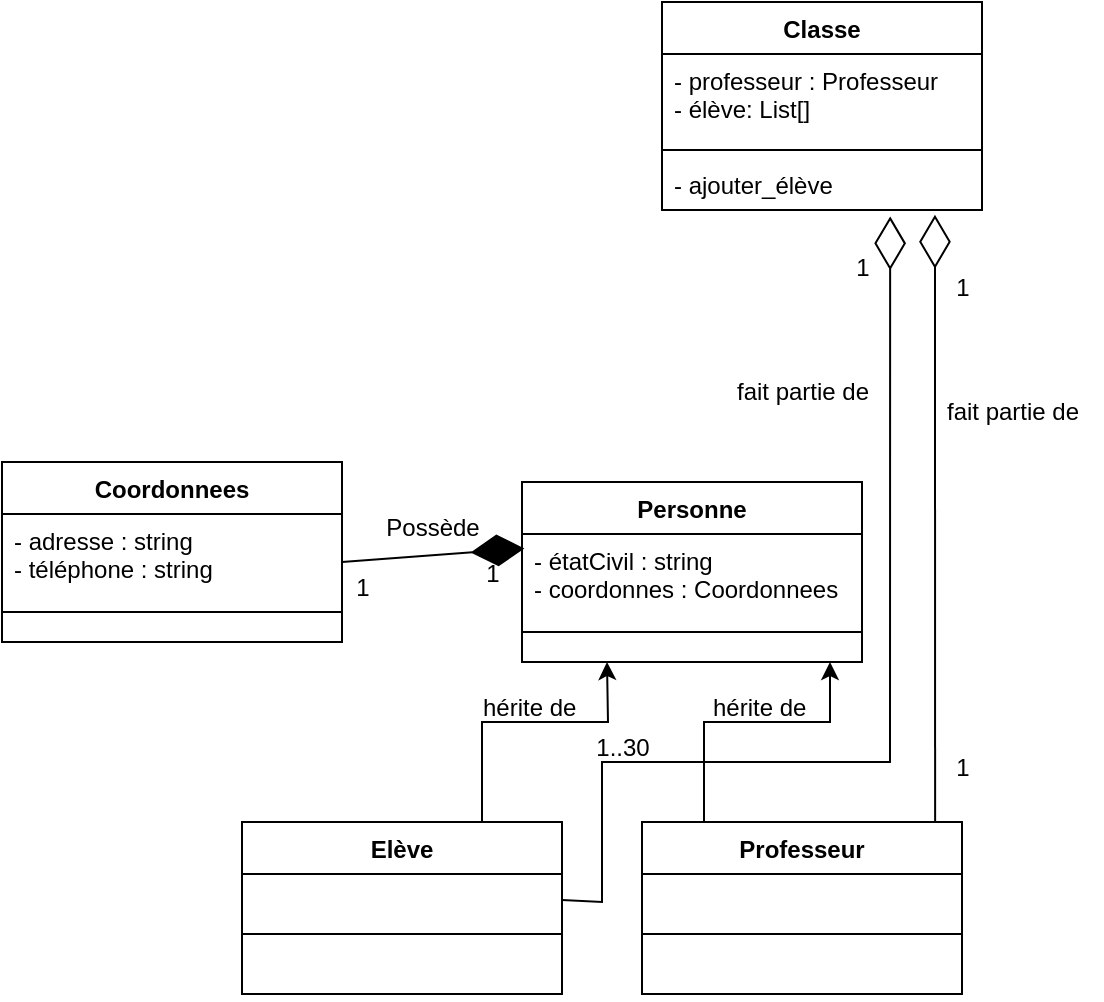 <mxfile version="25.0.1">
  <diagram name="Page-1" id="AQf9xO3hq_OsYJbuGXXX">
    <mxGraphModel dx="332" dy="773" grid="1" gridSize="10" guides="1" tooltips="1" connect="1" arrows="1" fold="1" page="1" pageScale="1" pageWidth="827" pageHeight="1169" math="0" shadow="0">
      <root>
        <mxCell id="0" />
        <mxCell id="1" parent="0" />
        <mxCell id="WSy6PPinbk_kBqXWgvSq-1" value="Personne" style="swimlane;fontStyle=1;align=center;verticalAlign=top;childLayout=stackLayout;horizontal=1;startSize=26;horizontalStack=0;resizeParent=1;resizeParentMax=0;resizeLast=0;collapsible=1;marginBottom=0;whiteSpace=wrap;html=1;" vertex="1" parent="1">
          <mxGeometry x="260" y="280" width="170" height="90" as="geometry" />
        </mxCell>
        <mxCell id="WSy6PPinbk_kBqXWgvSq-2" value="- étatCivil : string&lt;div&gt;- coordonnes : Coordonnees&lt;/div&gt;&lt;div&gt;&lt;br&gt;&lt;/div&gt;" style="text;strokeColor=none;fillColor=none;align=left;verticalAlign=top;spacingLeft=4;spacingRight=4;overflow=hidden;rotatable=0;points=[[0,0.5],[1,0.5]];portConstraint=eastwest;whiteSpace=wrap;html=1;" vertex="1" parent="WSy6PPinbk_kBqXWgvSq-1">
          <mxGeometry y="26" width="170" height="34" as="geometry" />
        </mxCell>
        <mxCell id="WSy6PPinbk_kBqXWgvSq-3" value="" style="line;strokeWidth=1;fillColor=none;align=left;verticalAlign=middle;spacingTop=-1;spacingLeft=3;spacingRight=3;rotatable=0;labelPosition=right;points=[];portConstraint=eastwest;strokeColor=inherit;" vertex="1" parent="WSy6PPinbk_kBqXWgvSq-1">
          <mxGeometry y="60" width="170" height="30" as="geometry" />
        </mxCell>
        <mxCell id="WSy6PPinbk_kBqXWgvSq-5" value="Coordonnees" style="swimlane;fontStyle=1;align=center;verticalAlign=top;childLayout=stackLayout;horizontal=1;startSize=26;horizontalStack=0;resizeParent=1;resizeParentMax=0;resizeLast=0;collapsible=1;marginBottom=0;whiteSpace=wrap;html=1;" vertex="1" parent="1">
          <mxGeometry y="270" width="170" height="90" as="geometry" />
        </mxCell>
        <mxCell id="WSy6PPinbk_kBqXWgvSq-6" value="- adresse : string&lt;div&gt;- téléphone : string&lt;/div&gt;&lt;div&gt;&lt;br&gt;&lt;/div&gt;" style="text;strokeColor=none;fillColor=none;align=left;verticalAlign=top;spacingLeft=4;spacingRight=4;overflow=hidden;rotatable=0;points=[[0,0.5],[1,0.5]];portConstraint=eastwest;whiteSpace=wrap;html=1;" vertex="1" parent="WSy6PPinbk_kBqXWgvSq-5">
          <mxGeometry y="26" width="170" height="34" as="geometry" />
        </mxCell>
        <mxCell id="WSy6PPinbk_kBqXWgvSq-7" value="" style="line;strokeWidth=1;fillColor=none;align=left;verticalAlign=middle;spacingTop=-1;spacingLeft=3;spacingRight=3;rotatable=0;labelPosition=right;points=[];portConstraint=eastwest;strokeColor=inherit;" vertex="1" parent="WSy6PPinbk_kBqXWgvSq-5">
          <mxGeometry y="60" width="170" height="30" as="geometry" />
        </mxCell>
        <mxCell id="WSy6PPinbk_kBqXWgvSq-21" value="Classe" style="swimlane;fontStyle=1;align=center;verticalAlign=top;childLayout=stackLayout;horizontal=1;startSize=26;horizontalStack=0;resizeParent=1;resizeParentMax=0;resizeLast=0;collapsible=1;marginBottom=0;whiteSpace=wrap;html=1;" vertex="1" parent="1">
          <mxGeometry x="330" y="40" width="160" height="104" as="geometry" />
        </mxCell>
        <mxCell id="WSy6PPinbk_kBqXWgvSq-22" value="- professeur : Professeur&lt;div&gt;- élève: List[]&lt;/div&gt;" style="text;strokeColor=none;fillColor=none;align=left;verticalAlign=top;spacingLeft=4;spacingRight=4;overflow=hidden;rotatable=0;points=[[0,0.5],[1,0.5]];portConstraint=eastwest;whiteSpace=wrap;html=1;" vertex="1" parent="WSy6PPinbk_kBqXWgvSq-21">
          <mxGeometry y="26" width="160" height="44" as="geometry" />
        </mxCell>
        <mxCell id="WSy6PPinbk_kBqXWgvSq-23" value="" style="line;strokeWidth=1;fillColor=none;align=left;verticalAlign=middle;spacingTop=-1;spacingLeft=3;spacingRight=3;rotatable=0;labelPosition=right;points=[];portConstraint=eastwest;strokeColor=inherit;" vertex="1" parent="WSy6PPinbk_kBqXWgvSq-21">
          <mxGeometry y="70" width="160" height="8" as="geometry" />
        </mxCell>
        <mxCell id="WSy6PPinbk_kBqXWgvSq-24" value="- ajouter_élève" style="text;strokeColor=none;fillColor=none;align=left;verticalAlign=top;spacingLeft=4;spacingRight=4;overflow=hidden;rotatable=0;points=[[0,0.5],[1,0.5]];portConstraint=eastwest;whiteSpace=wrap;html=1;" vertex="1" parent="WSy6PPinbk_kBqXWgvSq-21">
          <mxGeometry y="78" width="160" height="26" as="geometry" />
        </mxCell>
        <mxCell id="WSy6PPinbk_kBqXWgvSq-25" value="Elève" style="swimlane;fontStyle=1;align=center;verticalAlign=top;childLayout=stackLayout;horizontal=1;startSize=26;horizontalStack=0;resizeParent=1;resizeParentMax=0;resizeLast=0;collapsible=1;marginBottom=0;whiteSpace=wrap;html=1;" vertex="1" parent="1">
          <mxGeometry x="120" y="450" width="160" height="86" as="geometry" />
        </mxCell>
        <mxCell id="WSy6PPinbk_kBqXWgvSq-26" value="&lt;div&gt;&lt;br&gt;&lt;/div&gt;&lt;div&gt;&lt;br&gt;&lt;/div&gt;" style="text;strokeColor=none;fillColor=none;align=left;verticalAlign=top;spacingLeft=4;spacingRight=4;overflow=hidden;rotatable=0;points=[[0,0.5],[1,0.5]];portConstraint=eastwest;whiteSpace=wrap;html=1;" vertex="1" parent="WSy6PPinbk_kBqXWgvSq-25">
          <mxGeometry y="26" width="160" height="26" as="geometry" />
        </mxCell>
        <mxCell id="WSy6PPinbk_kBqXWgvSq-27" value="" style="line;strokeWidth=1;fillColor=none;align=left;verticalAlign=middle;spacingTop=-1;spacingLeft=3;spacingRight=3;rotatable=0;labelPosition=right;points=[];portConstraint=eastwest;strokeColor=inherit;" vertex="1" parent="WSy6PPinbk_kBqXWgvSq-25">
          <mxGeometry y="52" width="160" height="8" as="geometry" />
        </mxCell>
        <mxCell id="WSy6PPinbk_kBqXWgvSq-28" value="&lt;div&gt;&lt;br&gt;&lt;/div&gt;&lt;div&gt;&lt;br&gt;&lt;/div&gt;" style="text;strokeColor=none;fillColor=none;align=left;verticalAlign=top;spacingLeft=4;spacingRight=4;overflow=hidden;rotatable=0;points=[[0,0.5],[1,0.5]];portConstraint=eastwest;whiteSpace=wrap;html=1;" vertex="1" parent="WSy6PPinbk_kBqXWgvSq-25">
          <mxGeometry y="60" width="160" height="26" as="geometry" />
        </mxCell>
        <mxCell id="WSy6PPinbk_kBqXWgvSq-29" value="Professeur" style="swimlane;fontStyle=1;align=center;verticalAlign=top;childLayout=stackLayout;horizontal=1;startSize=26;horizontalStack=0;resizeParent=1;resizeParentMax=0;resizeLast=0;collapsible=1;marginBottom=0;whiteSpace=wrap;html=1;" vertex="1" parent="1">
          <mxGeometry x="320" y="450" width="160" height="86" as="geometry" />
        </mxCell>
        <mxCell id="WSy6PPinbk_kBqXWgvSq-30" value="&lt;div&gt;&lt;br&gt;&lt;/div&gt;&lt;div&gt;&lt;br&gt;&lt;/div&gt;" style="text;strokeColor=none;fillColor=none;align=left;verticalAlign=top;spacingLeft=4;spacingRight=4;overflow=hidden;rotatable=0;points=[[0,0.5],[1,0.5]];portConstraint=eastwest;whiteSpace=wrap;html=1;" vertex="1" parent="WSy6PPinbk_kBqXWgvSq-29">
          <mxGeometry y="26" width="160" height="26" as="geometry" />
        </mxCell>
        <mxCell id="WSy6PPinbk_kBqXWgvSq-31" value="" style="line;strokeWidth=1;fillColor=none;align=left;verticalAlign=middle;spacingTop=-1;spacingLeft=3;spacingRight=3;rotatable=0;labelPosition=right;points=[];portConstraint=eastwest;strokeColor=inherit;" vertex="1" parent="WSy6PPinbk_kBqXWgvSq-29">
          <mxGeometry y="52" width="160" height="8" as="geometry" />
        </mxCell>
        <mxCell id="WSy6PPinbk_kBqXWgvSq-32" value="&lt;div&gt;&lt;br&gt;&lt;/div&gt;&lt;div&gt;&lt;br&gt;&lt;/div&gt;" style="text;strokeColor=none;fillColor=none;align=left;verticalAlign=top;spacingLeft=4;spacingRight=4;overflow=hidden;rotatable=0;points=[[0,0.5],[1,0.5]];portConstraint=eastwest;whiteSpace=wrap;html=1;" vertex="1" parent="WSy6PPinbk_kBqXWgvSq-29">
          <mxGeometry y="60" width="160" height="26" as="geometry" />
        </mxCell>
        <mxCell id="WSy6PPinbk_kBqXWgvSq-33" value="" style="endArrow=diamondThin;endFill=1;endSize=24;html=1;rounded=0;entryX=0.007;entryY=0.212;entryDx=0;entryDy=0;entryPerimeter=0;" edge="1" parent="1" target="WSy6PPinbk_kBqXWgvSq-2">
          <mxGeometry width="160" relative="1" as="geometry">
            <mxPoint x="170" y="320" as="sourcePoint" />
            <mxPoint x="280" y="320" as="targetPoint" />
          </mxGeometry>
        </mxCell>
        <mxCell id="WSy6PPinbk_kBqXWgvSq-34" value="Possède" style="text;html=1;align=center;verticalAlign=middle;resizable=0;points=[];autosize=1;strokeColor=none;fillColor=none;" vertex="1" parent="1">
          <mxGeometry x="180" y="288" width="70" height="30" as="geometry" />
        </mxCell>
        <mxCell id="WSy6PPinbk_kBqXWgvSq-35" value="1" style="text;html=1;align=center;verticalAlign=middle;resizable=0;points=[];autosize=1;strokeColor=none;fillColor=none;" vertex="1" parent="1">
          <mxGeometry x="165" y="318" width="30" height="30" as="geometry" />
        </mxCell>
        <mxCell id="WSy6PPinbk_kBqXWgvSq-36" value="1&lt;div&gt;&lt;br&gt;&lt;/div&gt;" style="text;html=1;align=center;verticalAlign=middle;resizable=0;points=[];autosize=1;strokeColor=none;fillColor=none;" vertex="1" parent="1">
          <mxGeometry x="230" y="313" width="30" height="40" as="geometry" />
        </mxCell>
        <mxCell id="WSy6PPinbk_kBqXWgvSq-37" value="" style="endArrow=diamondThin;endFill=0;endSize=24;html=1;rounded=0;entryX=0.853;entryY=1.092;entryDx=0;entryDy=0;entryPerimeter=0;exitX=0.916;exitY=0;exitDx=0;exitDy=0;exitPerimeter=0;" edge="1" parent="1" source="WSy6PPinbk_kBqXWgvSq-29" target="WSy6PPinbk_kBqXWgvSq-24">
          <mxGeometry width="160" relative="1" as="geometry">
            <mxPoint x="240" y="450" as="sourcePoint" />
            <mxPoint x="400" y="450" as="targetPoint" />
          </mxGeometry>
        </mxCell>
        <mxCell id="WSy6PPinbk_kBqXWgvSq-38" value="" style="endArrow=diamondThin;endFill=0;endSize=24;html=1;rounded=0;entryX=0.713;entryY=1.123;entryDx=0;entryDy=0;entryPerimeter=0;exitX=1;exitY=0.5;exitDx=0;exitDy=0;" edge="1" parent="1" source="WSy6PPinbk_kBqXWgvSq-26" target="WSy6PPinbk_kBqXWgvSq-24">
          <mxGeometry width="160" relative="1" as="geometry">
            <mxPoint x="300" y="420" as="sourcePoint" />
            <mxPoint x="476" y="156" as="targetPoint" />
            <Array as="points">
              <mxPoint x="300" y="490" />
              <mxPoint x="300" y="420" />
              <mxPoint x="444" y="420" />
            </Array>
          </mxGeometry>
        </mxCell>
        <mxCell id="WSy6PPinbk_kBqXWgvSq-39" value="1..30" style="text;html=1;align=center;verticalAlign=middle;resizable=0;points=[];autosize=1;strokeColor=none;fillColor=none;" vertex="1" parent="1">
          <mxGeometry x="285" y="398" width="50" height="30" as="geometry" />
        </mxCell>
        <mxCell id="WSy6PPinbk_kBqXWgvSq-40" value="1" style="text;html=1;align=center;verticalAlign=middle;resizable=0;points=[];autosize=1;strokeColor=none;fillColor=none;" vertex="1" parent="1">
          <mxGeometry x="415" y="158" width="30" height="30" as="geometry" />
        </mxCell>
        <mxCell id="WSy6PPinbk_kBqXWgvSq-41" value="1" style="text;html=1;align=center;verticalAlign=middle;resizable=0;points=[];autosize=1;strokeColor=none;fillColor=none;" vertex="1" parent="1">
          <mxGeometry x="465" y="168" width="30" height="30" as="geometry" />
        </mxCell>
        <mxCell id="WSy6PPinbk_kBqXWgvSq-42" value="1" style="text;html=1;align=center;verticalAlign=middle;resizable=0;points=[];autosize=1;strokeColor=none;fillColor=none;" vertex="1" parent="1">
          <mxGeometry x="465" y="408" width="30" height="30" as="geometry" />
        </mxCell>
        <mxCell id="WSy6PPinbk_kBqXWgvSq-43" value="fait partie de" style="text;html=1;align=center;verticalAlign=middle;resizable=0;points=[];autosize=1;strokeColor=none;fillColor=none;" vertex="1" parent="1">
          <mxGeometry x="460" y="230" width="90" height="30" as="geometry" />
        </mxCell>
        <mxCell id="WSy6PPinbk_kBqXWgvSq-44" value="fait partie de" style="text;html=1;align=center;verticalAlign=middle;resizable=0;points=[];autosize=1;strokeColor=none;fillColor=none;" vertex="1" parent="1">
          <mxGeometry x="355" y="220" width="90" height="30" as="geometry" />
        </mxCell>
        <mxCell id="WSy6PPinbk_kBqXWgvSq-45" value="" style="endArrow=classic;html=1;rounded=0;entryX=0.25;entryY=1;entryDx=0;entryDy=0;exitX=0.75;exitY=0;exitDx=0;exitDy=0;" edge="1" parent="1" source="WSy6PPinbk_kBqXWgvSq-25" target="WSy6PPinbk_kBqXWgvSq-1">
          <mxGeometry width="50" height="50" relative="1" as="geometry">
            <mxPoint x="270" y="450" as="sourcePoint" />
            <mxPoint x="320" y="400" as="targetPoint" />
            <Array as="points">
              <mxPoint x="240" y="400" />
              <mxPoint x="303" y="400" />
            </Array>
          </mxGeometry>
        </mxCell>
        <mxCell id="WSy6PPinbk_kBqXWgvSq-46" value="hérite de&amp;nbsp;" style="text;html=1;align=center;verticalAlign=middle;resizable=0;points=[];autosize=1;strokeColor=none;fillColor=none;" vertex="1" parent="1">
          <mxGeometry x="230" y="378" width="70" height="30" as="geometry" />
        </mxCell>
        <mxCell id="WSy6PPinbk_kBqXWgvSq-47" value="" style="endArrow=classic;html=1;rounded=0;entryX=0.25;entryY=1;entryDx=0;entryDy=0;exitX=0.75;exitY=0;exitDx=0;exitDy=0;" edge="1" parent="1">
          <mxGeometry width="50" height="50" relative="1" as="geometry">
            <mxPoint x="351" y="450" as="sourcePoint" />
            <mxPoint x="414" y="370" as="targetPoint" />
            <Array as="points">
              <mxPoint x="351" y="400" />
              <mxPoint x="414" y="400" />
            </Array>
          </mxGeometry>
        </mxCell>
        <mxCell id="WSy6PPinbk_kBqXWgvSq-48" value="hérite de&amp;nbsp;" style="text;html=1;align=center;verticalAlign=middle;resizable=0;points=[];autosize=1;strokeColor=none;fillColor=none;" vertex="1" parent="1">
          <mxGeometry x="345" y="378" width="70" height="30" as="geometry" />
        </mxCell>
      </root>
    </mxGraphModel>
  </diagram>
</mxfile>
